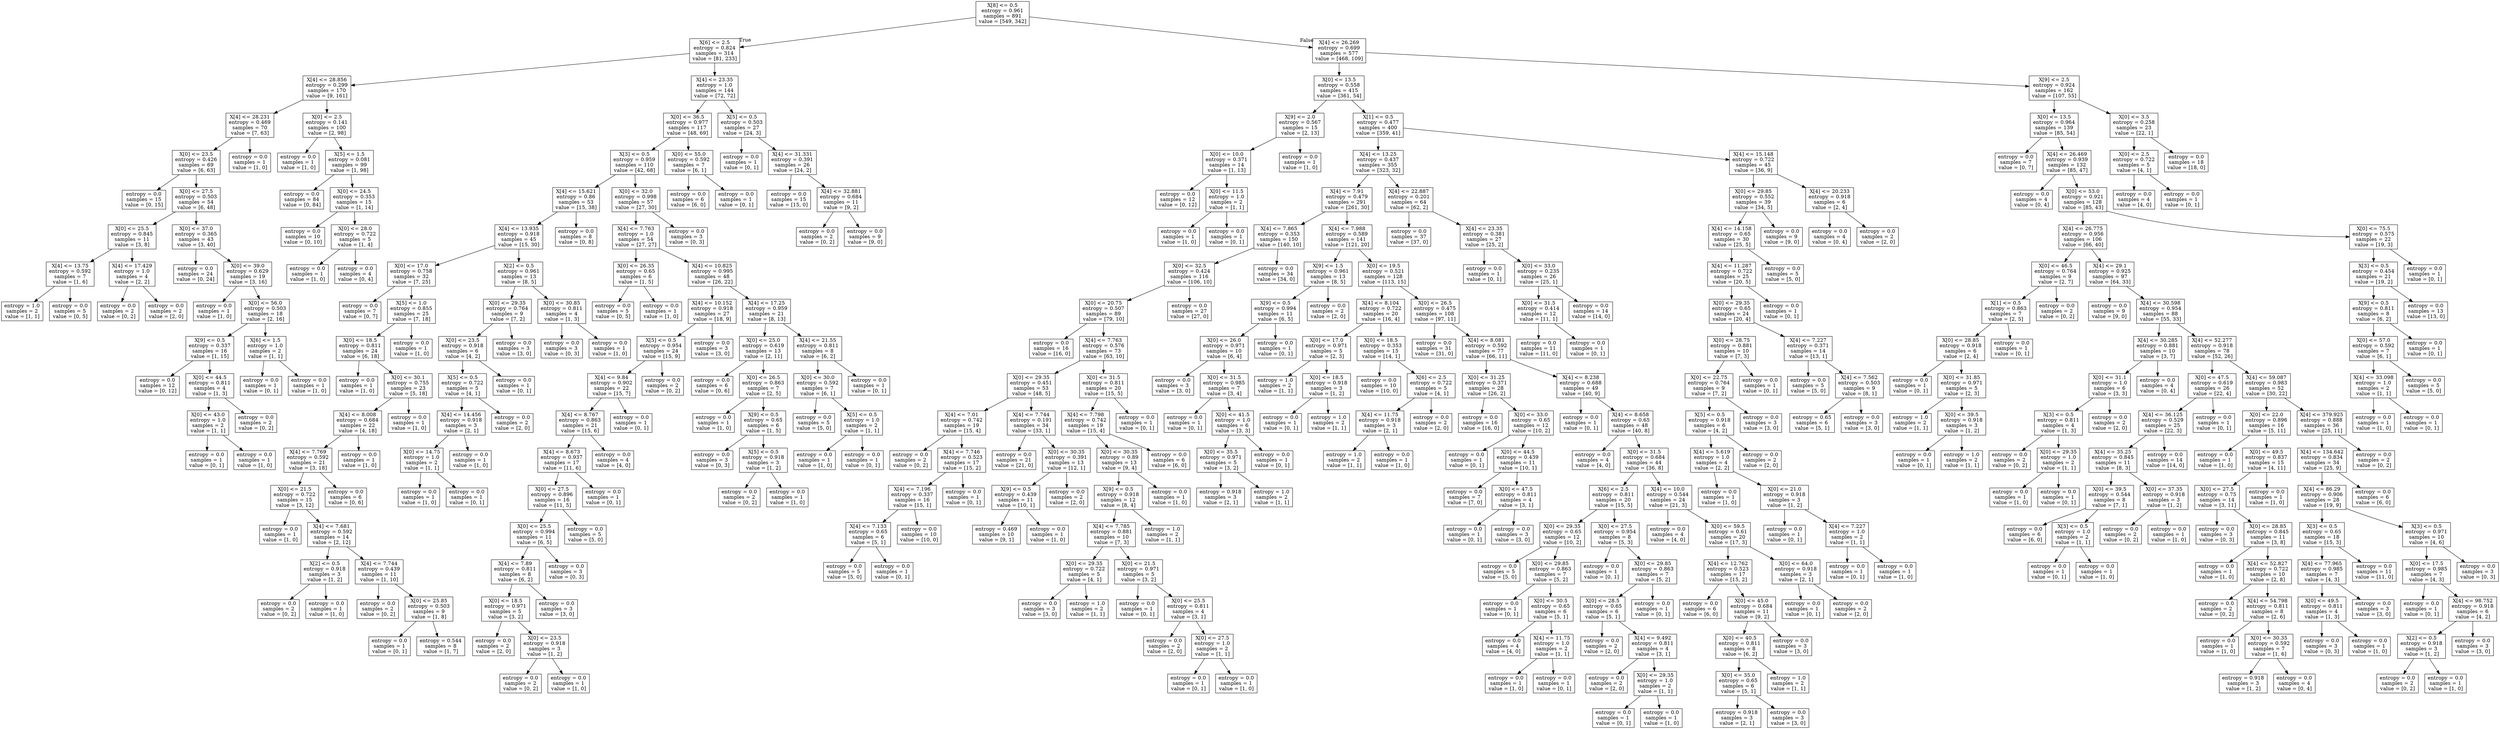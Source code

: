 digraph Tree {
node [shape=box] ;
0 [label="X[8] <= 0.5\nentropy = 0.961\nsamples = 891\nvalue = [549, 342]"] ;
1 [label="X[6] <= 2.5\nentropy = 0.824\nsamples = 314\nvalue = [81, 233]"] ;
0 -> 1 [labeldistance=2.5, labelangle=45, headlabel="True"] ;
2 [label="X[4] <= 28.856\nentropy = 0.299\nsamples = 170\nvalue = [9, 161]"] ;
1 -> 2 ;
3 [label="X[4] <= 28.231\nentropy = 0.469\nsamples = 70\nvalue = [7, 63]"] ;
2 -> 3 ;
4 [label="X[0] <= 23.5\nentropy = 0.426\nsamples = 69\nvalue = [6, 63]"] ;
3 -> 4 ;
5 [label="entropy = 0.0\nsamples = 15\nvalue = [0, 15]"] ;
4 -> 5 ;
6 [label="X[0] <= 27.5\nentropy = 0.503\nsamples = 54\nvalue = [6, 48]"] ;
4 -> 6 ;
7 [label="X[0] <= 25.5\nentropy = 0.845\nsamples = 11\nvalue = [3, 8]"] ;
6 -> 7 ;
8 [label="X[4] <= 13.75\nentropy = 0.592\nsamples = 7\nvalue = [1, 6]"] ;
7 -> 8 ;
9 [label="entropy = 1.0\nsamples = 2\nvalue = [1, 1]"] ;
8 -> 9 ;
10 [label="entropy = 0.0\nsamples = 5\nvalue = [0, 5]"] ;
8 -> 10 ;
11 [label="X[4] <= 17.429\nentropy = 1.0\nsamples = 4\nvalue = [2, 2]"] ;
7 -> 11 ;
12 [label="entropy = 0.0\nsamples = 2\nvalue = [0, 2]"] ;
11 -> 12 ;
13 [label="entropy = 0.0\nsamples = 2\nvalue = [2, 0]"] ;
11 -> 13 ;
14 [label="X[0] <= 37.0\nentropy = 0.365\nsamples = 43\nvalue = [3, 40]"] ;
6 -> 14 ;
15 [label="entropy = 0.0\nsamples = 24\nvalue = [0, 24]"] ;
14 -> 15 ;
16 [label="X[0] <= 39.0\nentropy = 0.629\nsamples = 19\nvalue = [3, 16]"] ;
14 -> 16 ;
17 [label="entropy = 0.0\nsamples = 1\nvalue = [1, 0]"] ;
16 -> 17 ;
18 [label="X[0] <= 56.0\nentropy = 0.503\nsamples = 18\nvalue = [2, 16]"] ;
16 -> 18 ;
19 [label="X[9] <= 0.5\nentropy = 0.337\nsamples = 16\nvalue = [1, 15]"] ;
18 -> 19 ;
20 [label="entropy = 0.0\nsamples = 12\nvalue = [0, 12]"] ;
19 -> 20 ;
21 [label="X[0] <= 44.5\nentropy = 0.811\nsamples = 4\nvalue = [1, 3]"] ;
19 -> 21 ;
22 [label="X[0] <= 43.0\nentropy = 1.0\nsamples = 2\nvalue = [1, 1]"] ;
21 -> 22 ;
23 [label="entropy = 0.0\nsamples = 1\nvalue = [0, 1]"] ;
22 -> 23 ;
24 [label="entropy = 0.0\nsamples = 1\nvalue = [1, 0]"] ;
22 -> 24 ;
25 [label="entropy = 0.0\nsamples = 2\nvalue = [0, 2]"] ;
21 -> 25 ;
26 [label="X[6] <= 1.5\nentropy = 1.0\nsamples = 2\nvalue = [1, 1]"] ;
18 -> 26 ;
27 [label="entropy = 0.0\nsamples = 1\nvalue = [0, 1]"] ;
26 -> 27 ;
28 [label="entropy = 0.0\nsamples = 1\nvalue = [1, 0]"] ;
26 -> 28 ;
29 [label="entropy = 0.0\nsamples = 1\nvalue = [1, 0]"] ;
3 -> 29 ;
30 [label="X[0] <= 2.5\nentropy = 0.141\nsamples = 100\nvalue = [2, 98]"] ;
2 -> 30 ;
31 [label="entropy = 0.0\nsamples = 1\nvalue = [1, 0]"] ;
30 -> 31 ;
32 [label="X[5] <= 1.5\nentropy = 0.081\nsamples = 99\nvalue = [1, 98]"] ;
30 -> 32 ;
33 [label="entropy = 0.0\nsamples = 84\nvalue = [0, 84]"] ;
32 -> 33 ;
34 [label="X[0] <= 24.5\nentropy = 0.353\nsamples = 15\nvalue = [1, 14]"] ;
32 -> 34 ;
35 [label="entropy = 0.0\nsamples = 10\nvalue = [0, 10]"] ;
34 -> 35 ;
36 [label="X[0] <= 28.0\nentropy = 0.722\nsamples = 5\nvalue = [1, 4]"] ;
34 -> 36 ;
37 [label="entropy = 0.0\nsamples = 1\nvalue = [1, 0]"] ;
36 -> 37 ;
38 [label="entropy = 0.0\nsamples = 4\nvalue = [0, 4]"] ;
36 -> 38 ;
39 [label="X[4] <= 23.35\nentropy = 1.0\nsamples = 144\nvalue = [72, 72]"] ;
1 -> 39 ;
40 [label="X[0] <= 36.5\nentropy = 0.977\nsamples = 117\nvalue = [48, 69]"] ;
39 -> 40 ;
41 [label="X[3] <= 0.5\nentropy = 0.959\nsamples = 110\nvalue = [42, 68]"] ;
40 -> 41 ;
42 [label="X[4] <= 15.621\nentropy = 0.86\nsamples = 53\nvalue = [15, 38]"] ;
41 -> 42 ;
43 [label="X[4] <= 13.935\nentropy = 0.918\nsamples = 45\nvalue = [15, 30]"] ;
42 -> 43 ;
44 [label="X[0] <= 17.0\nentropy = 0.758\nsamples = 32\nvalue = [7, 25]"] ;
43 -> 44 ;
45 [label="entropy = 0.0\nsamples = 7\nvalue = [0, 7]"] ;
44 -> 45 ;
46 [label="X[5] <= 1.0\nentropy = 0.855\nsamples = 25\nvalue = [7, 18]"] ;
44 -> 46 ;
47 [label="X[0] <= 18.5\nentropy = 0.811\nsamples = 24\nvalue = [6, 18]"] ;
46 -> 47 ;
48 [label="entropy = 0.0\nsamples = 1\nvalue = [1, 0]"] ;
47 -> 48 ;
49 [label="X[0] <= 30.1\nentropy = 0.755\nsamples = 23\nvalue = [5, 18]"] ;
47 -> 49 ;
50 [label="X[4] <= 8.008\nentropy = 0.684\nsamples = 22\nvalue = [4, 18]"] ;
49 -> 50 ;
51 [label="X[4] <= 7.769\nentropy = 0.592\nsamples = 21\nvalue = [3, 18]"] ;
50 -> 51 ;
52 [label="X[0] <= 21.5\nentropy = 0.722\nsamples = 15\nvalue = [3, 12]"] ;
51 -> 52 ;
53 [label="entropy = 0.0\nsamples = 1\nvalue = [1, 0]"] ;
52 -> 53 ;
54 [label="X[4] <= 7.681\nentropy = 0.592\nsamples = 14\nvalue = [2, 12]"] ;
52 -> 54 ;
55 [label="X[2] <= 0.5\nentropy = 0.918\nsamples = 3\nvalue = [1, 2]"] ;
54 -> 55 ;
56 [label="entropy = 0.0\nsamples = 2\nvalue = [0, 2]"] ;
55 -> 56 ;
57 [label="entropy = 0.0\nsamples = 1\nvalue = [1, 0]"] ;
55 -> 57 ;
58 [label="X[4] <= 7.744\nentropy = 0.439\nsamples = 11\nvalue = [1, 10]"] ;
54 -> 58 ;
59 [label="entropy = 0.0\nsamples = 2\nvalue = [0, 2]"] ;
58 -> 59 ;
60 [label="X[0] <= 25.85\nentropy = 0.503\nsamples = 9\nvalue = [1, 8]"] ;
58 -> 60 ;
61 [label="entropy = 0.0\nsamples = 1\nvalue = [0, 1]"] ;
60 -> 61 ;
62 [label="entropy = 0.544\nsamples = 8\nvalue = [1, 7]"] ;
60 -> 62 ;
63 [label="entropy = 0.0\nsamples = 6\nvalue = [0, 6]"] ;
51 -> 63 ;
64 [label="entropy = 0.0\nsamples = 1\nvalue = [1, 0]"] ;
50 -> 64 ;
65 [label="entropy = 0.0\nsamples = 1\nvalue = [1, 0]"] ;
49 -> 65 ;
66 [label="entropy = 0.0\nsamples = 1\nvalue = [1, 0]"] ;
46 -> 66 ;
67 [label="X[2] <= 0.5\nentropy = 0.961\nsamples = 13\nvalue = [8, 5]"] ;
43 -> 67 ;
68 [label="X[0] <= 29.35\nentropy = 0.764\nsamples = 9\nvalue = [7, 2]"] ;
67 -> 68 ;
69 [label="X[0] <= 23.5\nentropy = 0.918\nsamples = 6\nvalue = [4, 2]"] ;
68 -> 69 ;
70 [label="X[5] <= 0.5\nentropy = 0.722\nsamples = 5\nvalue = [4, 1]"] ;
69 -> 70 ;
71 [label="X[4] <= 14.456\nentropy = 0.918\nsamples = 3\nvalue = [2, 1]"] ;
70 -> 71 ;
72 [label="X[0] <= 14.75\nentropy = 1.0\nsamples = 2\nvalue = [1, 1]"] ;
71 -> 72 ;
73 [label="entropy = 0.0\nsamples = 1\nvalue = [1, 0]"] ;
72 -> 73 ;
74 [label="entropy = 0.0\nsamples = 1\nvalue = [0, 1]"] ;
72 -> 74 ;
75 [label="entropy = 0.0\nsamples = 1\nvalue = [1, 0]"] ;
71 -> 75 ;
76 [label="entropy = 0.0\nsamples = 2\nvalue = [2, 0]"] ;
70 -> 76 ;
77 [label="entropy = 0.0\nsamples = 1\nvalue = [0, 1]"] ;
69 -> 77 ;
78 [label="entropy = 0.0\nsamples = 3\nvalue = [3, 0]"] ;
68 -> 78 ;
79 [label="X[0] <= 30.85\nentropy = 0.811\nsamples = 4\nvalue = [1, 3]"] ;
67 -> 79 ;
80 [label="entropy = 0.0\nsamples = 3\nvalue = [0, 3]"] ;
79 -> 80 ;
81 [label="entropy = 0.0\nsamples = 1\nvalue = [1, 0]"] ;
79 -> 81 ;
82 [label="entropy = 0.0\nsamples = 8\nvalue = [0, 8]"] ;
42 -> 82 ;
83 [label="X[0] <= 32.0\nentropy = 0.998\nsamples = 57\nvalue = [27, 30]"] ;
41 -> 83 ;
84 [label="X[4] <= 7.763\nentropy = 1.0\nsamples = 54\nvalue = [27, 27]"] ;
83 -> 84 ;
85 [label="X[0] <= 26.35\nentropy = 0.65\nsamples = 6\nvalue = [1, 5]"] ;
84 -> 85 ;
86 [label="entropy = 0.0\nsamples = 5\nvalue = [0, 5]"] ;
85 -> 86 ;
87 [label="entropy = 0.0\nsamples = 1\nvalue = [1, 0]"] ;
85 -> 87 ;
88 [label="X[4] <= 10.825\nentropy = 0.995\nsamples = 48\nvalue = [26, 22]"] ;
84 -> 88 ;
89 [label="X[4] <= 10.152\nentropy = 0.918\nsamples = 27\nvalue = [18, 9]"] ;
88 -> 89 ;
90 [label="X[5] <= 0.5\nentropy = 0.954\nsamples = 24\nvalue = [15, 9]"] ;
89 -> 90 ;
91 [label="X[4] <= 9.84\nentropy = 0.902\nsamples = 22\nvalue = [15, 7]"] ;
90 -> 91 ;
92 [label="X[4] <= 8.767\nentropy = 0.863\nsamples = 21\nvalue = [15, 6]"] ;
91 -> 92 ;
93 [label="X[4] <= 8.673\nentropy = 0.937\nsamples = 17\nvalue = [11, 6]"] ;
92 -> 93 ;
94 [label="X[0] <= 27.5\nentropy = 0.896\nsamples = 16\nvalue = [11, 5]"] ;
93 -> 94 ;
95 [label="X[0] <= 25.5\nentropy = 0.994\nsamples = 11\nvalue = [6, 5]"] ;
94 -> 95 ;
96 [label="X[4] <= 7.89\nentropy = 0.811\nsamples = 8\nvalue = [6, 2]"] ;
95 -> 96 ;
97 [label="X[0] <= 18.5\nentropy = 0.971\nsamples = 5\nvalue = [3, 2]"] ;
96 -> 97 ;
98 [label="entropy = 0.0\nsamples = 2\nvalue = [2, 0]"] ;
97 -> 98 ;
99 [label="X[0] <= 23.5\nentropy = 0.918\nsamples = 3\nvalue = [1, 2]"] ;
97 -> 99 ;
100 [label="entropy = 0.0\nsamples = 2\nvalue = [0, 2]"] ;
99 -> 100 ;
101 [label="entropy = 0.0\nsamples = 1\nvalue = [1, 0]"] ;
99 -> 101 ;
102 [label="entropy = 0.0\nsamples = 3\nvalue = [3, 0]"] ;
96 -> 102 ;
103 [label="entropy = 0.0\nsamples = 3\nvalue = [0, 3]"] ;
95 -> 103 ;
104 [label="entropy = 0.0\nsamples = 5\nvalue = [5, 0]"] ;
94 -> 104 ;
105 [label="entropy = 0.0\nsamples = 1\nvalue = [0, 1]"] ;
93 -> 105 ;
106 [label="entropy = 0.0\nsamples = 4\nvalue = [4, 0]"] ;
92 -> 106 ;
107 [label="entropy = 0.0\nsamples = 1\nvalue = [0, 1]"] ;
91 -> 107 ;
108 [label="entropy = 0.0\nsamples = 2\nvalue = [0, 2]"] ;
90 -> 108 ;
109 [label="entropy = 0.0\nsamples = 3\nvalue = [3, 0]"] ;
89 -> 109 ;
110 [label="X[4] <= 17.25\nentropy = 0.959\nsamples = 21\nvalue = [8, 13]"] ;
88 -> 110 ;
111 [label="X[0] <= 25.0\nentropy = 0.619\nsamples = 13\nvalue = [2, 11]"] ;
110 -> 111 ;
112 [label="entropy = 0.0\nsamples = 6\nvalue = [0, 6]"] ;
111 -> 112 ;
113 [label="X[0] <= 26.5\nentropy = 0.863\nsamples = 7\nvalue = [2, 5]"] ;
111 -> 113 ;
114 [label="entropy = 0.0\nsamples = 1\nvalue = [1, 0]"] ;
113 -> 114 ;
115 [label="X[9] <= 0.5\nentropy = 0.65\nsamples = 6\nvalue = [1, 5]"] ;
113 -> 115 ;
116 [label="entropy = 0.0\nsamples = 3\nvalue = [0, 3]"] ;
115 -> 116 ;
117 [label="X[5] <= 0.5\nentropy = 0.918\nsamples = 3\nvalue = [1, 2]"] ;
115 -> 117 ;
118 [label="entropy = 0.0\nsamples = 2\nvalue = [0, 2]"] ;
117 -> 118 ;
119 [label="entropy = 0.0\nsamples = 1\nvalue = [1, 0]"] ;
117 -> 119 ;
120 [label="X[4] <= 21.55\nentropy = 0.811\nsamples = 8\nvalue = [6, 2]"] ;
110 -> 120 ;
121 [label="X[0] <= 30.0\nentropy = 0.592\nsamples = 7\nvalue = [6, 1]"] ;
120 -> 121 ;
122 [label="entropy = 0.0\nsamples = 5\nvalue = [5, 0]"] ;
121 -> 122 ;
123 [label="X[5] <= 0.5\nentropy = 1.0\nsamples = 2\nvalue = [1, 1]"] ;
121 -> 123 ;
124 [label="entropy = 0.0\nsamples = 1\nvalue = [1, 0]"] ;
123 -> 124 ;
125 [label="entropy = 0.0\nsamples = 1\nvalue = [0, 1]"] ;
123 -> 125 ;
126 [label="entropy = 0.0\nsamples = 1\nvalue = [0, 1]"] ;
120 -> 126 ;
127 [label="entropy = 0.0\nsamples = 3\nvalue = [0, 3]"] ;
83 -> 127 ;
128 [label="X[0] <= 55.0\nentropy = 0.592\nsamples = 7\nvalue = [6, 1]"] ;
40 -> 128 ;
129 [label="entropy = 0.0\nsamples = 6\nvalue = [6, 0]"] ;
128 -> 129 ;
130 [label="entropy = 0.0\nsamples = 1\nvalue = [0, 1]"] ;
128 -> 130 ;
131 [label="X[5] <= 0.5\nentropy = 0.503\nsamples = 27\nvalue = [24, 3]"] ;
39 -> 131 ;
132 [label="entropy = 0.0\nsamples = 1\nvalue = [0, 1]"] ;
131 -> 132 ;
133 [label="X[4] <= 31.331\nentropy = 0.391\nsamples = 26\nvalue = [24, 2]"] ;
131 -> 133 ;
134 [label="entropy = 0.0\nsamples = 15\nvalue = [15, 0]"] ;
133 -> 134 ;
135 [label="X[4] <= 32.881\nentropy = 0.684\nsamples = 11\nvalue = [9, 2]"] ;
133 -> 135 ;
136 [label="entropy = 0.0\nsamples = 2\nvalue = [0, 2]"] ;
135 -> 136 ;
137 [label="entropy = 0.0\nsamples = 9\nvalue = [9, 0]"] ;
135 -> 137 ;
138 [label="X[4] <= 26.269\nentropy = 0.699\nsamples = 577\nvalue = [468, 109]"] ;
0 -> 138 [labeldistance=2.5, labelangle=-45, headlabel="False"] ;
139 [label="X[0] <= 13.5\nentropy = 0.558\nsamples = 415\nvalue = [361, 54]"] ;
138 -> 139 ;
140 [label="X[9] <= 2.0\nentropy = 0.567\nsamples = 15\nvalue = [2, 13]"] ;
139 -> 140 ;
141 [label="X[0] <= 10.0\nentropy = 0.371\nsamples = 14\nvalue = [1, 13]"] ;
140 -> 141 ;
142 [label="entropy = 0.0\nsamples = 12\nvalue = [0, 12]"] ;
141 -> 142 ;
143 [label="X[0] <= 11.5\nentropy = 1.0\nsamples = 2\nvalue = [1, 1]"] ;
141 -> 143 ;
144 [label="entropy = 0.0\nsamples = 1\nvalue = [1, 0]"] ;
143 -> 144 ;
145 [label="entropy = 0.0\nsamples = 1\nvalue = [0, 1]"] ;
143 -> 145 ;
146 [label="entropy = 0.0\nsamples = 1\nvalue = [1, 0]"] ;
140 -> 146 ;
147 [label="X[1] <= 0.5\nentropy = 0.477\nsamples = 400\nvalue = [359, 41]"] ;
139 -> 147 ;
148 [label="X[4] <= 13.25\nentropy = 0.437\nsamples = 355\nvalue = [323, 32]"] ;
147 -> 148 ;
149 [label="X[4] <= 7.91\nentropy = 0.479\nsamples = 291\nvalue = [261, 30]"] ;
148 -> 149 ;
150 [label="X[4] <= 7.865\nentropy = 0.353\nsamples = 150\nvalue = [140, 10]"] ;
149 -> 150 ;
151 [label="X[0] <= 32.5\nentropy = 0.424\nsamples = 116\nvalue = [106, 10]"] ;
150 -> 151 ;
152 [label="X[0] <= 20.75\nentropy = 0.507\nsamples = 89\nvalue = [79, 10]"] ;
151 -> 152 ;
153 [label="entropy = 0.0\nsamples = 16\nvalue = [16, 0]"] ;
152 -> 153 ;
154 [label="X[4] <= 7.763\nentropy = 0.576\nsamples = 73\nvalue = [63, 10]"] ;
152 -> 154 ;
155 [label="X[0] <= 29.35\nentropy = 0.451\nsamples = 53\nvalue = [48, 5]"] ;
154 -> 155 ;
156 [label="X[4] <= 7.01\nentropy = 0.742\nsamples = 19\nvalue = [15, 4]"] ;
155 -> 156 ;
157 [label="entropy = 0.0\nsamples = 2\nvalue = [0, 2]"] ;
156 -> 157 ;
158 [label="X[4] <= 7.746\nentropy = 0.523\nsamples = 17\nvalue = [15, 2]"] ;
156 -> 158 ;
159 [label="X[4] <= 7.196\nentropy = 0.337\nsamples = 16\nvalue = [15, 1]"] ;
158 -> 159 ;
160 [label="X[4] <= 7.133\nentropy = 0.65\nsamples = 6\nvalue = [5, 1]"] ;
159 -> 160 ;
161 [label="entropy = 0.0\nsamples = 5\nvalue = [5, 0]"] ;
160 -> 161 ;
162 [label="entropy = 0.0\nsamples = 1\nvalue = [0, 1]"] ;
160 -> 162 ;
163 [label="entropy = 0.0\nsamples = 10\nvalue = [10, 0]"] ;
159 -> 163 ;
164 [label="entropy = 0.0\nsamples = 1\nvalue = [0, 1]"] ;
158 -> 164 ;
165 [label="X[4] <= 7.744\nentropy = 0.191\nsamples = 34\nvalue = [33, 1]"] ;
155 -> 165 ;
166 [label="entropy = 0.0\nsamples = 21\nvalue = [21, 0]"] ;
165 -> 166 ;
167 [label="X[0] <= 30.35\nentropy = 0.391\nsamples = 13\nvalue = [12, 1]"] ;
165 -> 167 ;
168 [label="X[9] <= 0.5\nentropy = 0.439\nsamples = 11\nvalue = [10, 1]"] ;
167 -> 168 ;
169 [label="entropy = 0.469\nsamples = 10\nvalue = [9, 1]"] ;
168 -> 169 ;
170 [label="entropy = 0.0\nsamples = 1\nvalue = [1, 0]"] ;
168 -> 170 ;
171 [label="entropy = 0.0\nsamples = 2\nvalue = [2, 0]"] ;
167 -> 171 ;
172 [label="X[0] <= 31.5\nentropy = 0.811\nsamples = 20\nvalue = [15, 5]"] ;
154 -> 172 ;
173 [label="X[4] <= 7.798\nentropy = 0.742\nsamples = 19\nvalue = [15, 4]"] ;
172 -> 173 ;
174 [label="X[0] <= 30.35\nentropy = 0.89\nsamples = 13\nvalue = [9, 4]"] ;
173 -> 174 ;
175 [label="X[9] <= 0.5\nentropy = 0.918\nsamples = 12\nvalue = [8, 4]"] ;
174 -> 175 ;
176 [label="X[4] <= 7.785\nentropy = 0.881\nsamples = 10\nvalue = [7, 3]"] ;
175 -> 176 ;
177 [label="X[0] <= 29.35\nentropy = 0.722\nsamples = 5\nvalue = [4, 1]"] ;
176 -> 177 ;
178 [label="entropy = 0.0\nsamples = 3\nvalue = [3, 0]"] ;
177 -> 178 ;
179 [label="entropy = 1.0\nsamples = 2\nvalue = [1, 1]"] ;
177 -> 179 ;
180 [label="X[0] <= 21.5\nentropy = 0.971\nsamples = 5\nvalue = [3, 2]"] ;
176 -> 180 ;
181 [label="entropy = 0.0\nsamples = 1\nvalue = [0, 1]"] ;
180 -> 181 ;
182 [label="X[0] <= 25.5\nentropy = 0.811\nsamples = 4\nvalue = [3, 1]"] ;
180 -> 182 ;
183 [label="entropy = 0.0\nsamples = 2\nvalue = [2, 0]"] ;
182 -> 183 ;
184 [label="X[0] <= 27.5\nentropy = 1.0\nsamples = 2\nvalue = [1, 1]"] ;
182 -> 184 ;
185 [label="entropy = 0.0\nsamples = 1\nvalue = [0, 1]"] ;
184 -> 185 ;
186 [label="entropy = 0.0\nsamples = 1\nvalue = [1, 0]"] ;
184 -> 186 ;
187 [label="entropy = 1.0\nsamples = 2\nvalue = [1, 1]"] ;
175 -> 187 ;
188 [label="entropy = 0.0\nsamples = 1\nvalue = [1, 0]"] ;
174 -> 188 ;
189 [label="entropy = 0.0\nsamples = 6\nvalue = [6, 0]"] ;
173 -> 189 ;
190 [label="entropy = 0.0\nsamples = 1\nvalue = [0, 1]"] ;
172 -> 190 ;
191 [label="entropy = 0.0\nsamples = 27\nvalue = [27, 0]"] ;
151 -> 191 ;
192 [label="entropy = 0.0\nsamples = 34\nvalue = [34, 0]"] ;
150 -> 192 ;
193 [label="X[4] <= 7.988\nentropy = 0.589\nsamples = 141\nvalue = [121, 20]"] ;
149 -> 193 ;
194 [label="X[9] <= 1.5\nentropy = 0.961\nsamples = 13\nvalue = [8, 5]"] ;
193 -> 194 ;
195 [label="X[9] <= 0.5\nentropy = 0.994\nsamples = 11\nvalue = [6, 5]"] ;
194 -> 195 ;
196 [label="X[0] <= 26.0\nentropy = 0.971\nsamples = 10\nvalue = [6, 4]"] ;
195 -> 196 ;
197 [label="entropy = 0.0\nsamples = 3\nvalue = [3, 0]"] ;
196 -> 197 ;
198 [label="X[0] <= 31.5\nentropy = 0.985\nsamples = 7\nvalue = [3, 4]"] ;
196 -> 198 ;
199 [label="entropy = 0.0\nsamples = 1\nvalue = [0, 1]"] ;
198 -> 199 ;
200 [label="X[0] <= 41.5\nentropy = 1.0\nsamples = 6\nvalue = [3, 3]"] ;
198 -> 200 ;
201 [label="X[0] <= 35.5\nentropy = 0.971\nsamples = 5\nvalue = [3, 2]"] ;
200 -> 201 ;
202 [label="entropy = 0.918\nsamples = 3\nvalue = [2, 1]"] ;
201 -> 202 ;
203 [label="entropy = 1.0\nsamples = 2\nvalue = [1, 1]"] ;
201 -> 203 ;
204 [label="entropy = 0.0\nsamples = 1\nvalue = [0, 1]"] ;
200 -> 204 ;
205 [label="entropy = 0.0\nsamples = 1\nvalue = [0, 1]"] ;
195 -> 205 ;
206 [label="entropy = 0.0\nsamples = 2\nvalue = [2, 0]"] ;
194 -> 206 ;
207 [label="X[0] <= 19.5\nentropy = 0.521\nsamples = 128\nvalue = [113, 15]"] ;
193 -> 207 ;
208 [label="X[4] <= 8.104\nentropy = 0.722\nsamples = 20\nvalue = [16, 4]"] ;
207 -> 208 ;
209 [label="X[0] <= 17.0\nentropy = 0.971\nsamples = 5\nvalue = [2, 3]"] ;
208 -> 209 ;
210 [label="entropy = 1.0\nsamples = 2\nvalue = [1, 1]"] ;
209 -> 210 ;
211 [label="X[0] <= 18.5\nentropy = 0.918\nsamples = 3\nvalue = [1, 2]"] ;
209 -> 211 ;
212 [label="entropy = 0.0\nsamples = 1\nvalue = [0, 1]"] ;
211 -> 212 ;
213 [label="entropy = 1.0\nsamples = 2\nvalue = [1, 1]"] ;
211 -> 213 ;
214 [label="X[0] <= 18.5\nentropy = 0.353\nsamples = 15\nvalue = [14, 1]"] ;
208 -> 214 ;
215 [label="entropy = 0.0\nsamples = 10\nvalue = [10, 0]"] ;
214 -> 215 ;
216 [label="X[6] <= 2.5\nentropy = 0.722\nsamples = 5\nvalue = [4, 1]"] ;
214 -> 216 ;
217 [label="X[4] <= 11.75\nentropy = 0.918\nsamples = 3\nvalue = [2, 1]"] ;
216 -> 217 ;
218 [label="entropy = 1.0\nsamples = 2\nvalue = [1, 1]"] ;
217 -> 218 ;
219 [label="entropy = 0.0\nsamples = 1\nvalue = [1, 0]"] ;
217 -> 219 ;
220 [label="entropy = 0.0\nsamples = 2\nvalue = [2, 0]"] ;
216 -> 220 ;
221 [label="X[0] <= 26.5\nentropy = 0.475\nsamples = 108\nvalue = [97, 11]"] ;
207 -> 221 ;
222 [label="entropy = 0.0\nsamples = 31\nvalue = [31, 0]"] ;
221 -> 222 ;
223 [label="X[4] <= 8.081\nentropy = 0.592\nsamples = 77\nvalue = [66, 11]"] ;
221 -> 223 ;
224 [label="X[0] <= 31.25\nentropy = 0.371\nsamples = 28\nvalue = [26, 2]"] ;
223 -> 224 ;
225 [label="entropy = 0.0\nsamples = 16\nvalue = [16, 0]"] ;
224 -> 225 ;
226 [label="X[0] <= 33.0\nentropy = 0.65\nsamples = 12\nvalue = [10, 2]"] ;
224 -> 226 ;
227 [label="entropy = 0.0\nsamples = 1\nvalue = [0, 1]"] ;
226 -> 227 ;
228 [label="X[0] <= 44.5\nentropy = 0.439\nsamples = 11\nvalue = [10, 1]"] ;
226 -> 228 ;
229 [label="entropy = 0.0\nsamples = 7\nvalue = [7, 0]"] ;
228 -> 229 ;
230 [label="X[0] <= 47.5\nentropy = 0.811\nsamples = 4\nvalue = [3, 1]"] ;
228 -> 230 ;
231 [label="entropy = 0.0\nsamples = 1\nvalue = [0, 1]"] ;
230 -> 231 ;
232 [label="entropy = 0.0\nsamples = 3\nvalue = [3, 0]"] ;
230 -> 232 ;
233 [label="X[4] <= 8.238\nentropy = 0.688\nsamples = 49\nvalue = [40, 9]"] ;
223 -> 233 ;
234 [label="entropy = 0.0\nsamples = 1\nvalue = [0, 1]"] ;
233 -> 234 ;
235 [label="X[4] <= 8.658\nentropy = 0.65\nsamples = 48\nvalue = [40, 8]"] ;
233 -> 235 ;
236 [label="entropy = 0.0\nsamples = 4\nvalue = [4, 0]"] ;
235 -> 236 ;
237 [label="X[0] <= 31.5\nentropy = 0.684\nsamples = 44\nvalue = [36, 8]"] ;
235 -> 237 ;
238 [label="X[6] <= 2.5\nentropy = 0.811\nsamples = 20\nvalue = [15, 5]"] ;
237 -> 238 ;
239 [label="X[0] <= 29.35\nentropy = 0.65\nsamples = 12\nvalue = [10, 2]"] ;
238 -> 239 ;
240 [label="entropy = 0.0\nsamples = 5\nvalue = [5, 0]"] ;
239 -> 240 ;
241 [label="X[0] <= 29.85\nentropy = 0.863\nsamples = 7\nvalue = [5, 2]"] ;
239 -> 241 ;
242 [label="entropy = 0.0\nsamples = 1\nvalue = [0, 1]"] ;
241 -> 242 ;
243 [label="X[0] <= 30.5\nentropy = 0.65\nsamples = 6\nvalue = [5, 1]"] ;
241 -> 243 ;
244 [label="entropy = 0.0\nsamples = 4\nvalue = [4, 0]"] ;
243 -> 244 ;
245 [label="X[4] <= 11.75\nentropy = 1.0\nsamples = 2\nvalue = [1, 1]"] ;
243 -> 245 ;
246 [label="entropy = 0.0\nsamples = 1\nvalue = [1, 0]"] ;
245 -> 246 ;
247 [label="entropy = 0.0\nsamples = 1\nvalue = [0, 1]"] ;
245 -> 247 ;
248 [label="X[0] <= 27.5\nentropy = 0.954\nsamples = 8\nvalue = [5, 3]"] ;
238 -> 248 ;
249 [label="entropy = 0.0\nsamples = 1\nvalue = [0, 1]"] ;
248 -> 249 ;
250 [label="X[0] <= 29.85\nentropy = 0.863\nsamples = 7\nvalue = [5, 2]"] ;
248 -> 250 ;
251 [label="X[0] <= 28.5\nentropy = 0.65\nsamples = 6\nvalue = [5, 1]"] ;
250 -> 251 ;
252 [label="entropy = 0.0\nsamples = 2\nvalue = [2, 0]"] ;
251 -> 252 ;
253 [label="X[4] <= 9.492\nentropy = 0.811\nsamples = 4\nvalue = [3, 1]"] ;
251 -> 253 ;
254 [label="entropy = 0.0\nsamples = 2\nvalue = [2, 0]"] ;
253 -> 254 ;
255 [label="X[0] <= 29.35\nentropy = 1.0\nsamples = 2\nvalue = [1, 1]"] ;
253 -> 255 ;
256 [label="entropy = 0.0\nsamples = 1\nvalue = [0, 1]"] ;
255 -> 256 ;
257 [label="entropy = 0.0\nsamples = 1\nvalue = [1, 0]"] ;
255 -> 257 ;
258 [label="entropy = 0.0\nsamples = 1\nvalue = [0, 1]"] ;
250 -> 258 ;
259 [label="X[4] <= 10.0\nentropy = 0.544\nsamples = 24\nvalue = [21, 3]"] ;
237 -> 259 ;
260 [label="entropy = 0.0\nsamples = 4\nvalue = [4, 0]"] ;
259 -> 260 ;
261 [label="X[0] <= 59.5\nentropy = 0.61\nsamples = 20\nvalue = [17, 3]"] ;
259 -> 261 ;
262 [label="X[4] <= 12.762\nentropy = 0.523\nsamples = 17\nvalue = [15, 2]"] ;
261 -> 262 ;
263 [label="entropy = 0.0\nsamples = 6\nvalue = [6, 0]"] ;
262 -> 263 ;
264 [label="X[0] <= 45.0\nentropy = 0.684\nsamples = 11\nvalue = [9, 2]"] ;
262 -> 264 ;
265 [label="X[0] <= 40.5\nentropy = 0.811\nsamples = 8\nvalue = [6, 2]"] ;
264 -> 265 ;
266 [label="X[0] <= 35.0\nentropy = 0.65\nsamples = 6\nvalue = [5, 1]"] ;
265 -> 266 ;
267 [label="entropy = 0.918\nsamples = 3\nvalue = [2, 1]"] ;
266 -> 267 ;
268 [label="entropy = 0.0\nsamples = 3\nvalue = [3, 0]"] ;
266 -> 268 ;
269 [label="entropy = 1.0\nsamples = 2\nvalue = [1, 1]"] ;
265 -> 269 ;
270 [label="entropy = 0.0\nsamples = 3\nvalue = [3, 0]"] ;
264 -> 270 ;
271 [label="X[0] <= 64.0\nentropy = 0.918\nsamples = 3\nvalue = [2, 1]"] ;
261 -> 271 ;
272 [label="entropy = 0.0\nsamples = 1\nvalue = [0, 1]"] ;
271 -> 272 ;
273 [label="entropy = 0.0\nsamples = 2\nvalue = [2, 0]"] ;
271 -> 273 ;
274 [label="X[4] <= 22.887\nentropy = 0.201\nsamples = 64\nvalue = [62, 2]"] ;
148 -> 274 ;
275 [label="entropy = 0.0\nsamples = 37\nvalue = [37, 0]"] ;
274 -> 275 ;
276 [label="X[4] <= 23.35\nentropy = 0.381\nsamples = 27\nvalue = [25, 2]"] ;
274 -> 276 ;
277 [label="entropy = 0.0\nsamples = 1\nvalue = [0, 1]"] ;
276 -> 277 ;
278 [label="X[0] <= 33.0\nentropy = 0.235\nsamples = 26\nvalue = [25, 1]"] ;
276 -> 278 ;
279 [label="X[0] <= 31.5\nentropy = 0.414\nsamples = 12\nvalue = [11, 1]"] ;
278 -> 279 ;
280 [label="entropy = 0.0\nsamples = 11\nvalue = [11, 0]"] ;
279 -> 280 ;
281 [label="entropy = 0.0\nsamples = 1\nvalue = [0, 1]"] ;
279 -> 281 ;
282 [label="entropy = 0.0\nsamples = 14\nvalue = [14, 0]"] ;
278 -> 282 ;
283 [label="X[4] <= 15.148\nentropy = 0.722\nsamples = 45\nvalue = [36, 9]"] ;
147 -> 283 ;
284 [label="X[0] <= 29.85\nentropy = 0.552\nsamples = 39\nvalue = [34, 5]"] ;
283 -> 284 ;
285 [label="X[4] <= 14.158\nentropy = 0.65\nsamples = 30\nvalue = [25, 5]"] ;
284 -> 285 ;
286 [label="X[4] <= 11.287\nentropy = 0.722\nsamples = 25\nvalue = [20, 5]"] ;
285 -> 286 ;
287 [label="X[0] <= 29.35\nentropy = 0.65\nsamples = 24\nvalue = [20, 4]"] ;
286 -> 287 ;
288 [label="X[0] <= 28.75\nentropy = 0.881\nsamples = 10\nvalue = [7, 3]"] ;
287 -> 288 ;
289 [label="X[0] <= 22.75\nentropy = 0.764\nsamples = 9\nvalue = [7, 2]"] ;
288 -> 289 ;
290 [label="X[5] <= 0.5\nentropy = 0.918\nsamples = 6\nvalue = [4, 2]"] ;
289 -> 290 ;
291 [label="X[4] <= 5.619\nentropy = 1.0\nsamples = 4\nvalue = [2, 2]"] ;
290 -> 291 ;
292 [label="entropy = 0.0\nsamples = 1\nvalue = [1, 0]"] ;
291 -> 292 ;
293 [label="X[0] <= 21.0\nentropy = 0.918\nsamples = 3\nvalue = [1, 2]"] ;
291 -> 293 ;
294 [label="entropy = 0.0\nsamples = 1\nvalue = [0, 1]"] ;
293 -> 294 ;
295 [label="X[4] <= 7.227\nentropy = 1.0\nsamples = 2\nvalue = [1, 1]"] ;
293 -> 295 ;
296 [label="entropy = 0.0\nsamples = 1\nvalue = [0, 1]"] ;
295 -> 296 ;
297 [label="entropy = 0.0\nsamples = 1\nvalue = [1, 0]"] ;
295 -> 297 ;
298 [label="entropy = 0.0\nsamples = 2\nvalue = [2, 0]"] ;
290 -> 298 ;
299 [label="entropy = 0.0\nsamples = 3\nvalue = [3, 0]"] ;
289 -> 299 ;
300 [label="entropy = 0.0\nsamples = 1\nvalue = [0, 1]"] ;
288 -> 300 ;
301 [label="X[4] <= 7.227\nentropy = 0.371\nsamples = 14\nvalue = [13, 1]"] ;
287 -> 301 ;
302 [label="entropy = 0.0\nsamples = 5\nvalue = [5, 0]"] ;
301 -> 302 ;
303 [label="X[4] <= 7.562\nentropy = 0.503\nsamples = 9\nvalue = [8, 1]"] ;
301 -> 303 ;
304 [label="entropy = 0.65\nsamples = 6\nvalue = [5, 1]"] ;
303 -> 304 ;
305 [label="entropy = 0.0\nsamples = 3\nvalue = [3, 0]"] ;
303 -> 305 ;
306 [label="entropy = 0.0\nsamples = 1\nvalue = [0, 1]"] ;
286 -> 306 ;
307 [label="entropy = 0.0\nsamples = 5\nvalue = [5, 0]"] ;
285 -> 307 ;
308 [label="entropy = 0.0\nsamples = 9\nvalue = [9, 0]"] ;
284 -> 308 ;
309 [label="X[4] <= 20.233\nentropy = 0.918\nsamples = 6\nvalue = [2, 4]"] ;
283 -> 309 ;
310 [label="entropy = 0.0\nsamples = 4\nvalue = [0, 4]"] ;
309 -> 310 ;
311 [label="entropy = 0.0\nsamples = 2\nvalue = [2, 0]"] ;
309 -> 311 ;
312 [label="X[9] <= 2.5\nentropy = 0.924\nsamples = 162\nvalue = [107, 55]"] ;
138 -> 312 ;
313 [label="X[0] <= 13.5\nentropy = 0.964\nsamples = 139\nvalue = [85, 54]"] ;
312 -> 313 ;
314 [label="entropy = 0.0\nsamples = 7\nvalue = [0, 7]"] ;
313 -> 314 ;
315 [label="X[4] <= 26.469\nentropy = 0.939\nsamples = 132\nvalue = [85, 47]"] ;
313 -> 315 ;
316 [label="entropy = 0.0\nsamples = 4\nvalue = [0, 4]"] ;
315 -> 316 ;
317 [label="X[0] <= 53.0\nentropy = 0.921\nsamples = 128\nvalue = [85, 43]"] ;
315 -> 317 ;
318 [label="X[4] <= 26.775\nentropy = 0.956\nsamples = 106\nvalue = [66, 40]"] ;
317 -> 318 ;
319 [label="X[0] <= 46.5\nentropy = 0.764\nsamples = 9\nvalue = [2, 7]"] ;
318 -> 319 ;
320 [label="X[1] <= 0.5\nentropy = 0.863\nsamples = 7\nvalue = [2, 5]"] ;
319 -> 320 ;
321 [label="X[0] <= 28.85\nentropy = 0.918\nsamples = 6\nvalue = [2, 4]"] ;
320 -> 321 ;
322 [label="entropy = 0.0\nsamples = 1\nvalue = [0, 1]"] ;
321 -> 322 ;
323 [label="X[0] <= 31.85\nentropy = 0.971\nsamples = 5\nvalue = [2, 3]"] ;
321 -> 323 ;
324 [label="entropy = 1.0\nsamples = 2\nvalue = [1, 1]"] ;
323 -> 324 ;
325 [label="X[0] <= 39.5\nentropy = 0.918\nsamples = 3\nvalue = [1, 2]"] ;
323 -> 325 ;
326 [label="entropy = 0.0\nsamples = 1\nvalue = [0, 1]"] ;
325 -> 326 ;
327 [label="entropy = 1.0\nsamples = 2\nvalue = [1, 1]"] ;
325 -> 327 ;
328 [label="entropy = 0.0\nsamples = 1\nvalue = [0, 1]"] ;
320 -> 328 ;
329 [label="entropy = 0.0\nsamples = 2\nvalue = [0, 2]"] ;
319 -> 329 ;
330 [label="X[4] <= 29.1\nentropy = 0.925\nsamples = 97\nvalue = [64, 33]"] ;
318 -> 330 ;
331 [label="entropy = 0.0\nsamples = 9\nvalue = [9, 0]"] ;
330 -> 331 ;
332 [label="X[4] <= 30.598\nentropy = 0.954\nsamples = 88\nvalue = [55, 33]"] ;
330 -> 332 ;
333 [label="X[4] <= 30.285\nentropy = 0.881\nsamples = 10\nvalue = [3, 7]"] ;
332 -> 333 ;
334 [label="X[0] <= 31.1\nentropy = 1.0\nsamples = 6\nvalue = [3, 3]"] ;
333 -> 334 ;
335 [label="X[3] <= 0.5\nentropy = 0.811\nsamples = 4\nvalue = [1, 3]"] ;
334 -> 335 ;
336 [label="entropy = 0.0\nsamples = 2\nvalue = [0, 2]"] ;
335 -> 336 ;
337 [label="X[0] <= 29.35\nentropy = 1.0\nsamples = 2\nvalue = [1, 1]"] ;
335 -> 337 ;
338 [label="entropy = 0.0\nsamples = 1\nvalue = [1, 0]"] ;
337 -> 338 ;
339 [label="entropy = 0.0\nsamples = 1\nvalue = [0, 1]"] ;
337 -> 339 ;
340 [label="entropy = 0.0\nsamples = 2\nvalue = [2, 0]"] ;
334 -> 340 ;
341 [label="entropy = 0.0\nsamples = 4\nvalue = [0, 4]"] ;
333 -> 341 ;
342 [label="X[4] <= 52.277\nentropy = 0.918\nsamples = 78\nvalue = [52, 26]"] ;
332 -> 342 ;
343 [label="X[0] <= 47.5\nentropy = 0.619\nsamples = 26\nvalue = [22, 4]"] ;
342 -> 343 ;
344 [label="X[4] <= 36.125\nentropy = 0.529\nsamples = 25\nvalue = [22, 3]"] ;
343 -> 344 ;
345 [label="X[4] <= 35.25\nentropy = 0.845\nsamples = 11\nvalue = [8, 3]"] ;
344 -> 345 ;
346 [label="X[0] <= 39.5\nentropy = 0.544\nsamples = 8\nvalue = [7, 1]"] ;
345 -> 346 ;
347 [label="entropy = 0.0\nsamples = 6\nvalue = [6, 0]"] ;
346 -> 347 ;
348 [label="X[3] <= 0.5\nentropy = 1.0\nsamples = 2\nvalue = [1, 1]"] ;
346 -> 348 ;
349 [label="entropy = 0.0\nsamples = 1\nvalue = [0, 1]"] ;
348 -> 349 ;
350 [label="entropy = 0.0\nsamples = 1\nvalue = [1, 0]"] ;
348 -> 350 ;
351 [label="X[0] <= 37.35\nentropy = 0.918\nsamples = 3\nvalue = [1, 2]"] ;
345 -> 351 ;
352 [label="entropy = 0.0\nsamples = 2\nvalue = [0, 2]"] ;
351 -> 352 ;
353 [label="entropy = 0.0\nsamples = 1\nvalue = [1, 0]"] ;
351 -> 353 ;
354 [label="entropy = 0.0\nsamples = 14\nvalue = [14, 0]"] ;
344 -> 354 ;
355 [label="entropy = 0.0\nsamples = 1\nvalue = [0, 1]"] ;
343 -> 355 ;
356 [label="X[4] <= 59.087\nentropy = 0.983\nsamples = 52\nvalue = [30, 22]"] ;
342 -> 356 ;
357 [label="X[0] <= 22.0\nentropy = 0.896\nsamples = 16\nvalue = [5, 11]"] ;
356 -> 357 ;
358 [label="entropy = 0.0\nsamples = 1\nvalue = [1, 0]"] ;
357 -> 358 ;
359 [label="X[0] <= 49.5\nentropy = 0.837\nsamples = 15\nvalue = [4, 11]"] ;
357 -> 359 ;
360 [label="X[0] <= 27.5\nentropy = 0.75\nsamples = 14\nvalue = [3, 11]"] ;
359 -> 360 ;
361 [label="entropy = 0.0\nsamples = 3\nvalue = [0, 3]"] ;
360 -> 361 ;
362 [label="X[0] <= 28.85\nentropy = 0.845\nsamples = 11\nvalue = [3, 8]"] ;
360 -> 362 ;
363 [label="entropy = 0.0\nsamples = 1\nvalue = [1, 0]"] ;
362 -> 363 ;
364 [label="X[4] <= 52.827\nentropy = 0.722\nsamples = 10\nvalue = [2, 8]"] ;
362 -> 364 ;
365 [label="entropy = 0.0\nsamples = 2\nvalue = [0, 2]"] ;
364 -> 365 ;
366 [label="X[4] <= 54.798\nentropy = 0.811\nsamples = 8\nvalue = [2, 6]"] ;
364 -> 366 ;
367 [label="entropy = 0.0\nsamples = 1\nvalue = [1, 0]"] ;
366 -> 367 ;
368 [label="X[0] <= 30.35\nentropy = 0.592\nsamples = 7\nvalue = [1, 6]"] ;
366 -> 368 ;
369 [label="entropy = 0.918\nsamples = 3\nvalue = [1, 2]"] ;
368 -> 369 ;
370 [label="entropy = 0.0\nsamples = 4\nvalue = [0, 4]"] ;
368 -> 370 ;
371 [label="entropy = 0.0\nsamples = 1\nvalue = [1, 0]"] ;
359 -> 371 ;
372 [label="X[4] <= 379.925\nentropy = 0.888\nsamples = 36\nvalue = [25, 11]"] ;
356 -> 372 ;
373 [label="X[4] <= 134.642\nentropy = 0.834\nsamples = 34\nvalue = [25, 9]"] ;
372 -> 373 ;
374 [label="X[4] <= 86.29\nentropy = 0.906\nsamples = 28\nvalue = [19, 9]"] ;
373 -> 374 ;
375 [label="X[3] <= 0.5\nentropy = 0.65\nsamples = 18\nvalue = [15, 3]"] ;
374 -> 375 ;
376 [label="X[4] <= 77.965\nentropy = 0.985\nsamples = 7\nvalue = [4, 3]"] ;
375 -> 376 ;
377 [label="X[0] <= 49.5\nentropy = 0.811\nsamples = 4\nvalue = [1, 3]"] ;
376 -> 377 ;
378 [label="entropy = 0.0\nsamples = 3\nvalue = [0, 3]"] ;
377 -> 378 ;
379 [label="entropy = 0.0\nsamples = 1\nvalue = [1, 0]"] ;
377 -> 379 ;
380 [label="entropy = 0.0\nsamples = 3\nvalue = [3, 0]"] ;
376 -> 380 ;
381 [label="entropy = 0.0\nsamples = 11\nvalue = [11, 0]"] ;
375 -> 381 ;
382 [label="X[3] <= 0.5\nentropy = 0.971\nsamples = 10\nvalue = [4, 6]"] ;
374 -> 382 ;
383 [label="X[0] <= 17.5\nentropy = 0.985\nsamples = 7\nvalue = [4, 3]"] ;
382 -> 383 ;
384 [label="entropy = 0.0\nsamples = 1\nvalue = [0, 1]"] ;
383 -> 384 ;
385 [label="X[4] <= 98.752\nentropy = 0.918\nsamples = 6\nvalue = [4, 2]"] ;
383 -> 385 ;
386 [label="X[2] <= 0.5\nentropy = 0.918\nsamples = 3\nvalue = [1, 2]"] ;
385 -> 386 ;
387 [label="entropy = 0.0\nsamples = 2\nvalue = [0, 2]"] ;
386 -> 387 ;
388 [label="entropy = 0.0\nsamples = 1\nvalue = [1, 0]"] ;
386 -> 388 ;
389 [label="entropy = 0.0\nsamples = 3\nvalue = [3, 0]"] ;
385 -> 389 ;
390 [label="entropy = 0.0\nsamples = 3\nvalue = [0, 3]"] ;
382 -> 390 ;
391 [label="entropy = 0.0\nsamples = 6\nvalue = [6, 0]"] ;
373 -> 391 ;
392 [label="entropy = 0.0\nsamples = 2\nvalue = [0, 2]"] ;
372 -> 392 ;
393 [label="X[0] <= 75.5\nentropy = 0.575\nsamples = 22\nvalue = [19, 3]"] ;
317 -> 393 ;
394 [label="X[3] <= 0.5\nentropy = 0.454\nsamples = 21\nvalue = [19, 2]"] ;
393 -> 394 ;
395 [label="X[9] <= 0.5\nentropy = 0.811\nsamples = 8\nvalue = [6, 2]"] ;
394 -> 395 ;
396 [label="X[0] <= 57.0\nentropy = 0.592\nsamples = 7\nvalue = [6, 1]"] ;
395 -> 396 ;
397 [label="X[4] <= 33.098\nentropy = 1.0\nsamples = 2\nvalue = [1, 1]"] ;
396 -> 397 ;
398 [label="entropy = 0.0\nsamples = 1\nvalue = [1, 0]"] ;
397 -> 398 ;
399 [label="entropy = 0.0\nsamples = 1\nvalue = [0, 1]"] ;
397 -> 399 ;
400 [label="entropy = 0.0\nsamples = 5\nvalue = [5, 0]"] ;
396 -> 400 ;
401 [label="entropy = 0.0\nsamples = 1\nvalue = [0, 1]"] ;
395 -> 401 ;
402 [label="entropy = 0.0\nsamples = 13\nvalue = [13, 0]"] ;
394 -> 402 ;
403 [label="entropy = 0.0\nsamples = 1\nvalue = [0, 1]"] ;
393 -> 403 ;
404 [label="X[0] <= 3.5\nentropy = 0.258\nsamples = 23\nvalue = [22, 1]"] ;
312 -> 404 ;
405 [label="X[0] <= 2.5\nentropy = 0.722\nsamples = 5\nvalue = [4, 1]"] ;
404 -> 405 ;
406 [label="entropy = 0.0\nsamples = 4\nvalue = [4, 0]"] ;
405 -> 406 ;
407 [label="entropy = 0.0\nsamples = 1\nvalue = [0, 1]"] ;
405 -> 407 ;
408 [label="entropy = 0.0\nsamples = 18\nvalue = [18, 0]"] ;
404 -> 408 ;
}
